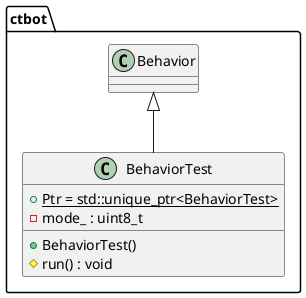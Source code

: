 @startuml behavior_test

namespace ctbot {
    class BehaviorTest {
        +BehaviorTest()
        +{static} Ptr = std::unique_ptr<BehaviorTest>
        #run() : void
        -mode_ : uint8_t
    }

    Behavior <|-- BehaviorTest
}

@enduml

